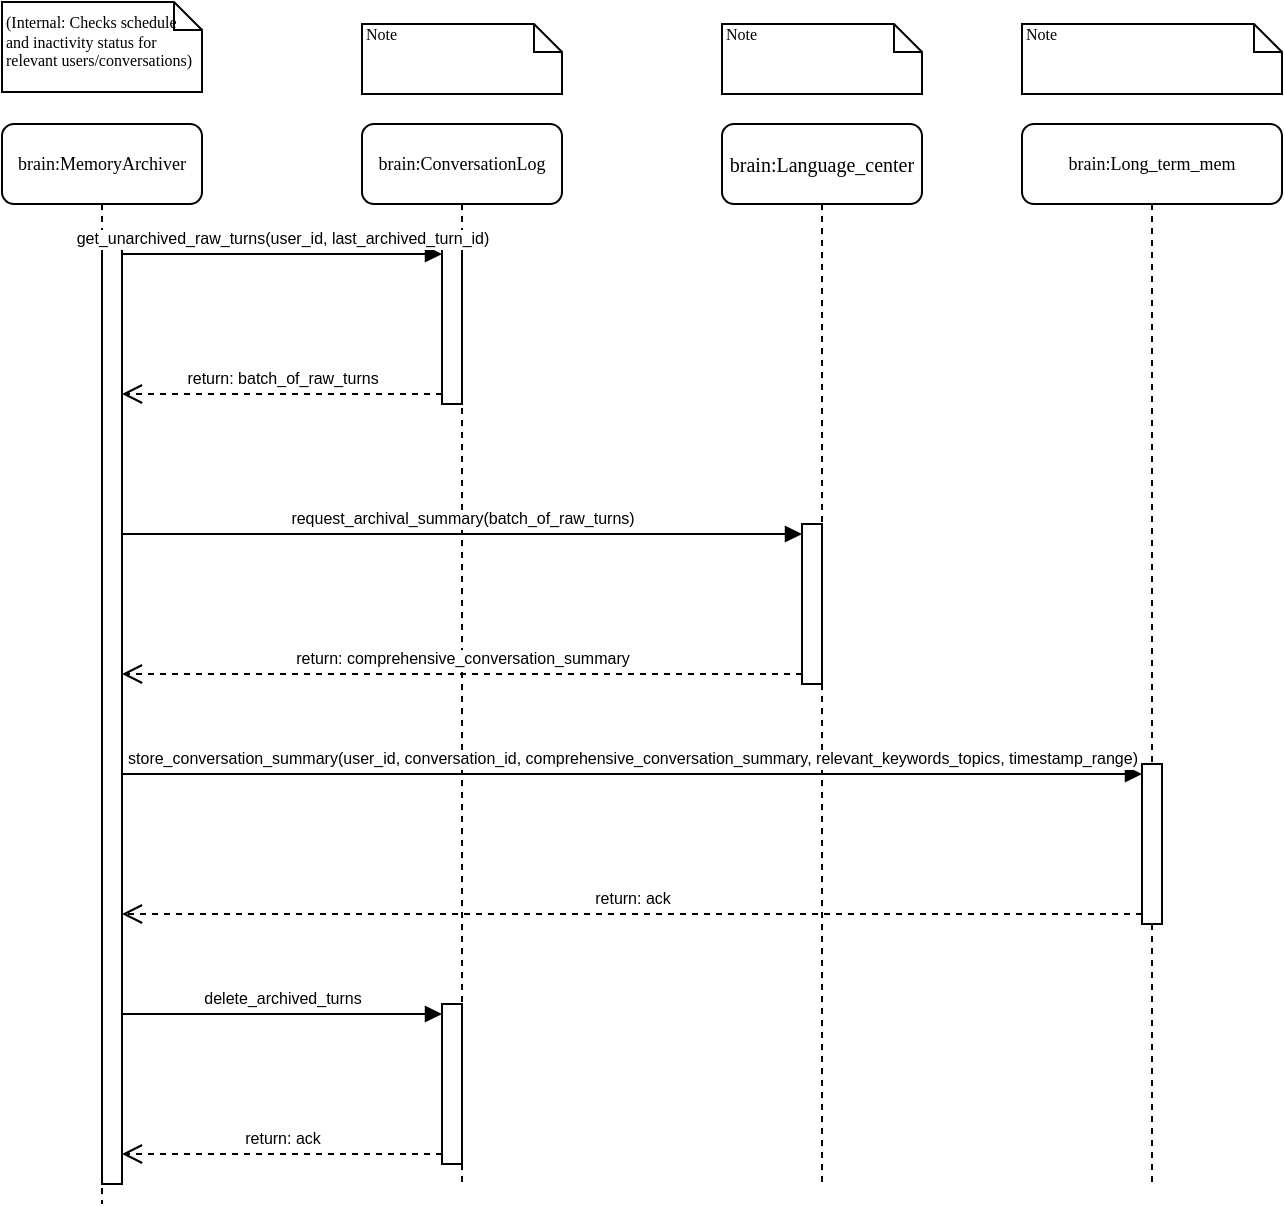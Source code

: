 <mxfile version="26.1.1">
  <diagram name="Page-1" id="13e1069c-82ec-6db2-03f1-153e76fe0fe0">
    <mxGraphModel dx="1483" dy="633" grid="1" gridSize="10" guides="1" tooltips="1" connect="1" arrows="1" fold="1" page="1" pageScale="1" pageWidth="1100" pageHeight="850" background="none" math="0" shadow="0">
      <root>
        <mxCell id="0" />
        <mxCell id="1" parent="0" />
        <mxCell id="7baba1c4bc27f4b0-2" value="brain:MemoryArchiver" style="shape=umlLifeline;perimeter=lifelinePerimeter;whiteSpace=wrap;html=1;container=1;collapsible=0;recursiveResize=0;outlineConnect=0;rounded=1;shadow=0;comic=0;labelBackgroundColor=none;strokeWidth=1;fontFamily=Verdana;fontSize=9;align=center;" parent="1" vertex="1">
          <mxGeometry x="40" y="80" width="100" height="540" as="geometry" />
        </mxCell>
        <mxCell id="5n9GaSaRlE_RE6hPZaEw-75" value="" style="html=1;points=[[0,0,0,0,5],[0,1,0,0,-5],[1,0,0,0,5],[1,1,0,0,-5]];perimeter=orthogonalPerimeter;outlineConnect=0;targetShapes=umlLifeline;portConstraint=eastwest;newEdgeStyle={&quot;curved&quot;:0,&quot;rounded&quot;:0};" vertex="1" parent="7baba1c4bc27f4b0-2">
          <mxGeometry x="50" y="60" width="10" height="470" as="geometry" />
        </mxCell>
        <mxCell id="7baba1c4bc27f4b0-3" value="brain:ConversationLog" style="shape=umlLifeline;perimeter=lifelinePerimeter;whiteSpace=wrap;html=1;container=1;collapsible=0;recursiveResize=0;outlineConnect=0;rounded=1;shadow=0;comic=0;labelBackgroundColor=none;strokeWidth=1;fontFamily=Verdana;fontSize=9;align=center;" parent="1" vertex="1">
          <mxGeometry x="220" y="80" width="100" height="530" as="geometry" />
        </mxCell>
        <mxCell id="5n9GaSaRlE_RE6hPZaEw-78" value="" style="html=1;points=[[0,0,0,0,5],[0,1,0,0,-5],[1,0,0,0,5],[1,1,0,0,-5]];perimeter=orthogonalPerimeter;outlineConnect=0;targetShapes=umlLifeline;portConstraint=eastwest;newEdgeStyle={&quot;curved&quot;:0,&quot;rounded&quot;:0};" vertex="1" parent="7baba1c4bc27f4b0-3">
          <mxGeometry x="40" y="60" width="10" height="80" as="geometry" />
        </mxCell>
        <mxCell id="5n9GaSaRlE_RE6hPZaEw-94" value="" style="html=1;points=[[0,0,0,0,5],[0,1,0,0,-5],[1,0,0,0,5],[1,1,0,0,-5]];perimeter=orthogonalPerimeter;outlineConnect=0;targetShapes=umlLifeline;portConstraint=eastwest;newEdgeStyle={&quot;curved&quot;:0,&quot;rounded&quot;:0};" vertex="1" parent="7baba1c4bc27f4b0-3">
          <mxGeometry x="40" y="440" width="10" height="80" as="geometry" />
        </mxCell>
        <mxCell id="7baba1c4bc27f4b0-4" value="brain:Long_term_mem" style="shape=umlLifeline;perimeter=lifelinePerimeter;whiteSpace=wrap;html=1;container=1;collapsible=0;recursiveResize=0;outlineConnect=0;rounded=1;shadow=0;comic=0;labelBackgroundColor=none;strokeWidth=1;fontFamily=Verdana;fontSize=9;align=center;" parent="1" vertex="1">
          <mxGeometry x="550" y="80" width="130" height="530" as="geometry" />
        </mxCell>
        <mxCell id="5n9GaSaRlE_RE6hPZaEw-91" value="" style="html=1;points=[[0,0,0,0,5],[0,1,0,0,-5],[1,0,0,0,5],[1,1,0,0,-5]];perimeter=orthogonalPerimeter;outlineConnect=0;targetShapes=umlLifeline;portConstraint=eastwest;newEdgeStyle={&quot;curved&quot;:0,&quot;rounded&quot;:0};" vertex="1" parent="7baba1c4bc27f4b0-4">
          <mxGeometry x="60" y="320" width="10" height="80" as="geometry" />
        </mxCell>
        <mxCell id="7baba1c4bc27f4b0-41" value="(Internal: Checks schedule and inactivity status for relevant users/conversations)" style="shape=note;whiteSpace=wrap;html=1;size=14;verticalAlign=middle;align=left;spacingTop=-6;rounded=0;shadow=0;comic=0;labelBackgroundColor=none;strokeWidth=1;fontFamily=Verdana;fontSize=8;" parent="1" vertex="1">
          <mxGeometry x="40" y="19" width="100" height="45" as="geometry" />
        </mxCell>
        <mxCell id="7baba1c4bc27f4b0-42" value="Note" style="shape=note;whiteSpace=wrap;html=1;size=14;verticalAlign=top;align=left;spacingTop=-6;rounded=0;shadow=0;comic=0;labelBackgroundColor=none;strokeWidth=1;fontFamily=Verdana;fontSize=8;" parent="1" vertex="1">
          <mxGeometry x="220" y="30" width="100" height="35" as="geometry" />
        </mxCell>
        <mxCell id="7baba1c4bc27f4b0-43" value="Note" style="shape=note;whiteSpace=wrap;html=1;size=14;verticalAlign=top;align=left;spacingTop=-6;rounded=0;shadow=0;comic=0;labelBackgroundColor=none;strokeWidth=1;fontFamily=Verdana;fontSize=8;" parent="1" vertex="1">
          <mxGeometry x="550" y="30" width="130" height="35" as="geometry" />
        </mxCell>
        <mxCell id="5n9GaSaRlE_RE6hPZaEw-56" value="brain:Language_center" style="shape=umlLifeline;perimeter=lifelinePerimeter;whiteSpace=wrap;html=1;container=1;collapsible=0;recursiveResize=0;outlineConnect=0;rounded=1;shadow=0;comic=0;labelBackgroundColor=none;strokeWidth=1;fontFamily=Verdana;fontSize=10;align=center;" vertex="1" parent="1">
          <mxGeometry x="400" y="80" width="100" height="530" as="geometry" />
        </mxCell>
        <mxCell id="5n9GaSaRlE_RE6hPZaEw-88" value="" style="html=1;points=[[0,0,0,0,5],[0,1,0,0,-5],[1,0,0,0,5],[1,1,0,0,-5]];perimeter=orthogonalPerimeter;outlineConnect=0;targetShapes=umlLifeline;portConstraint=eastwest;newEdgeStyle={&quot;curved&quot;:0,&quot;rounded&quot;:0};" vertex="1" parent="5n9GaSaRlE_RE6hPZaEw-56">
          <mxGeometry x="40" y="200" width="10" height="80" as="geometry" />
        </mxCell>
        <mxCell id="5n9GaSaRlE_RE6hPZaEw-74" value="Note" style="shape=note;whiteSpace=wrap;html=1;size=14;verticalAlign=top;align=left;spacingTop=-6;rounded=0;shadow=0;comic=0;labelBackgroundColor=none;strokeWidth=1;fontFamily=Verdana;fontSize=8;" vertex="1" parent="1">
          <mxGeometry x="400" y="30" width="100" height="35" as="geometry" />
        </mxCell>
        <mxCell id="5n9GaSaRlE_RE6hPZaEw-79" value="get_unarchived_raw_turns(user_id, last_archived_turn_id)" style="html=1;verticalAlign=bottom;endArrow=block;curved=0;rounded=0;entryX=0;entryY=0;entryDx=0;entryDy=5;fontSize=8;" edge="1" target="5n9GaSaRlE_RE6hPZaEw-78" parent="1" source="5n9GaSaRlE_RE6hPZaEw-75">
          <mxGeometry relative="1" as="geometry">
            <mxPoint x="110" y="165" as="sourcePoint" />
          </mxGeometry>
        </mxCell>
        <mxCell id="5n9GaSaRlE_RE6hPZaEw-80" value="return: batch_of_raw_turns" style="html=1;verticalAlign=bottom;endArrow=open;dashed=1;endSize=8;curved=0;rounded=0;exitX=0;exitY=1;exitDx=0;exitDy=-5;fontSize=8;" edge="1" source="5n9GaSaRlE_RE6hPZaEw-78" parent="1" target="5n9GaSaRlE_RE6hPZaEw-75">
          <mxGeometry relative="1" as="geometry">
            <mxPoint x="110" y="230" as="targetPoint" />
          </mxGeometry>
        </mxCell>
        <mxCell id="5n9GaSaRlE_RE6hPZaEw-89" value="request_archival_summary(batch_of_raw_turns)" style="html=1;verticalAlign=bottom;endArrow=block;curved=0;rounded=0;entryX=0;entryY=0;entryDx=0;entryDy=5;fontSize=8;" edge="1" target="5n9GaSaRlE_RE6hPZaEw-88" parent="1" source="5n9GaSaRlE_RE6hPZaEw-75">
          <mxGeometry relative="1" as="geometry">
            <mxPoint x="370" y="285" as="sourcePoint" />
          </mxGeometry>
        </mxCell>
        <mxCell id="5n9GaSaRlE_RE6hPZaEw-90" value="return: comprehensive_conversation_summary" style="html=1;verticalAlign=bottom;endArrow=open;dashed=1;endSize=8;curved=0;rounded=0;exitX=0;exitY=1;exitDx=0;exitDy=-5;fontSize=8;" edge="1" source="5n9GaSaRlE_RE6hPZaEw-88" parent="1" target="5n9GaSaRlE_RE6hPZaEw-75">
          <mxGeometry relative="1" as="geometry">
            <mxPoint x="370" y="355" as="targetPoint" />
          </mxGeometry>
        </mxCell>
        <mxCell id="5n9GaSaRlE_RE6hPZaEw-92" value="store_conversation_summary(user_id, conversation_id, comprehensive_conversation_summary, relevant_keywords_topics, timestamp_range)" style="html=1;verticalAlign=bottom;endArrow=block;curved=0;rounded=0;entryX=0;entryY=0;entryDx=0;entryDy=5;fontSize=8;" edge="1" target="5n9GaSaRlE_RE6hPZaEw-91" parent="1">
          <mxGeometry relative="1" as="geometry">
            <mxPoint x="100" y="405" as="sourcePoint" />
          </mxGeometry>
        </mxCell>
        <mxCell id="5n9GaSaRlE_RE6hPZaEw-93" value="return: ack" style="html=1;verticalAlign=bottom;endArrow=open;dashed=1;endSize=8;curved=0;rounded=0;exitX=0;exitY=1;exitDx=0;exitDy=-5;fontSize=8;" edge="1" source="5n9GaSaRlE_RE6hPZaEw-91" parent="1">
          <mxGeometry relative="1" as="geometry">
            <mxPoint x="100" y="475" as="targetPoint" />
          </mxGeometry>
        </mxCell>
        <mxCell id="5n9GaSaRlE_RE6hPZaEw-95" value="delete_archived_turns" style="html=1;verticalAlign=bottom;endArrow=block;curved=0;rounded=0;entryX=0;entryY=0;entryDx=0;entryDy=5;fontSize=8;" edge="1" target="5n9GaSaRlE_RE6hPZaEw-94" parent="1">
          <mxGeometry relative="1" as="geometry">
            <mxPoint x="100" y="525" as="sourcePoint" />
          </mxGeometry>
        </mxCell>
        <mxCell id="5n9GaSaRlE_RE6hPZaEw-96" value="return: ack" style="html=1;verticalAlign=bottom;endArrow=open;dashed=1;endSize=8;curved=0;rounded=0;exitX=0;exitY=1;exitDx=0;exitDy=-5;fontSize=8;" edge="1" source="5n9GaSaRlE_RE6hPZaEw-94" parent="1">
          <mxGeometry relative="1" as="geometry">
            <mxPoint x="100" y="595" as="targetPoint" />
          </mxGeometry>
        </mxCell>
      </root>
    </mxGraphModel>
  </diagram>
</mxfile>
